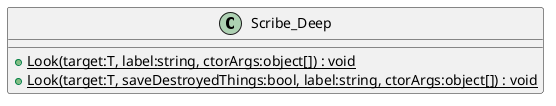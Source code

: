@startuml
class Scribe_Deep {
    + {static} Look(target:T, label:string, ctorArgs:object[]) : void
    + {static} Look(target:T, saveDestroyedThings:bool, label:string, ctorArgs:object[]) : void
}
@enduml
